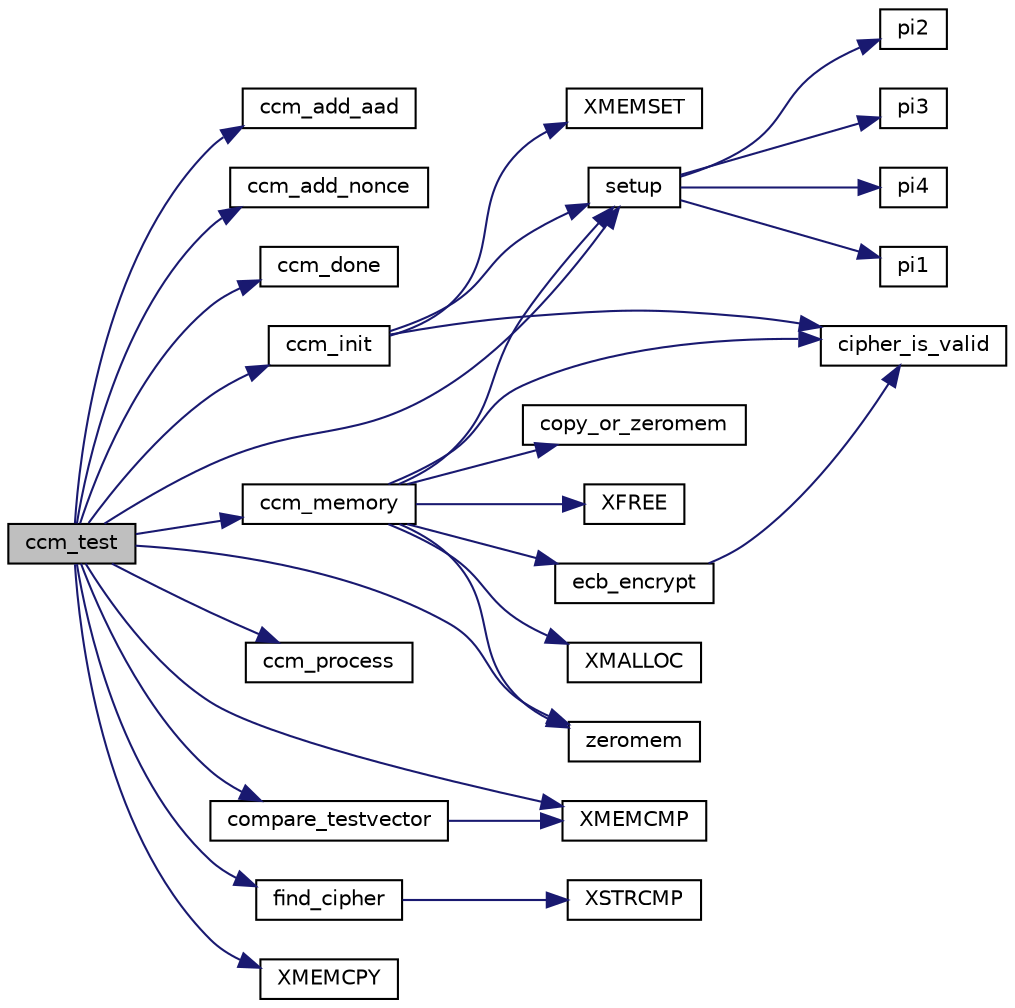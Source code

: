 digraph "ccm_test"
{
 // LATEX_PDF_SIZE
  edge [fontname="Helvetica",fontsize="10",labelfontname="Helvetica",labelfontsize="10"];
  node [fontname="Helvetica",fontsize="10",shape=record];
  rankdir="LR";
  Node0 [label="ccm_test",height=0.2,width=0.4,color="black", fillcolor="grey75", style="filled", fontcolor="black",tooltip=" "];
  Node0 -> Node1 [color="midnightblue",fontsize="10",style="solid",fontname="Helvetica"];
  Node1 [label="ccm_add_aad",height=0.2,width=0.4,color="black", fillcolor="white", style="filled",URL="$ccm__add__aad_8c.html#aab3b1397422d9da974a6276a0ae9e09f",tooltip="Add AAD to the CCM state."];
  Node0 -> Node2 [color="midnightblue",fontsize="10",style="solid",fontname="Helvetica"];
  Node2 [label="ccm_add_nonce",height=0.2,width=0.4,color="black", fillcolor="white", style="filled",URL="$ccm__add__nonce_8c.html#abe9109373588f8e2fcd7cfb9111ee76b",tooltip="Add nonce data to the CCM state."];
  Node0 -> Node3 [color="midnightblue",fontsize="10",style="solid",fontname="Helvetica"];
  Node3 [label="ccm_done",height=0.2,width=0.4,color="black", fillcolor="white", style="filled",URL="$ccm__done_8c.html#a3c42ef38537c89debe10d69e0cfabed9",tooltip="Terminate a CCM stream."];
  Node0 -> Node4 [color="midnightblue",fontsize="10",style="solid",fontname="Helvetica"];
  Node4 [label="ccm_init",height=0.2,width=0.4,color="black", fillcolor="white", style="filled",URL="$ccm__init_8c.html#a23e25e4c7b06cafb883ffc6ea4217a31",tooltip="Initialize a CCM state."];
  Node4 -> Node5 [color="midnightblue",fontsize="10",style="solid",fontname="Helvetica"];
  Node5 [label="cipher_is_valid",height=0.2,width=0.4,color="black", fillcolor="white", style="filled",URL="$tomcrypt__cipher_8h.html#ac30eb68934c4ca07205344dc9d159221",tooltip=" "];
  Node4 -> Node6 [color="midnightblue",fontsize="10",style="solid",fontname="Helvetica"];
  Node6 [label="setup",height=0.2,width=0.4,color="black", fillcolor="white", style="filled",URL="$multi2_8c.html#ad0625943f7d847668b869ed827c51d47",tooltip=" "];
  Node6 -> Node7 [color="midnightblue",fontsize="10",style="solid",fontname="Helvetica"];
  Node7 [label="pi1",height=0.2,width=0.4,color="black", fillcolor="white", style="filled",URL="$multi2_8c.html#aa6e28a79517b509154714e51c2c1dc3b",tooltip=" "];
  Node6 -> Node8 [color="midnightblue",fontsize="10",style="solid",fontname="Helvetica"];
  Node8 [label="pi2",height=0.2,width=0.4,color="black", fillcolor="white", style="filled",URL="$multi2_8c.html#a37c4b6b09dd5493456b3c765914b1481",tooltip=" "];
  Node6 -> Node9 [color="midnightblue",fontsize="10",style="solid",fontname="Helvetica"];
  Node9 [label="pi3",height=0.2,width=0.4,color="black", fillcolor="white", style="filled",URL="$multi2_8c.html#a3e3c386a25d0f6950651f1fa5277c147",tooltip=" "];
  Node6 -> Node10 [color="midnightblue",fontsize="10",style="solid",fontname="Helvetica"];
  Node10 [label="pi4",height=0.2,width=0.4,color="black", fillcolor="white", style="filled",URL="$multi2_8c.html#ad94b543f7f2133e851ecb20bd9324e12",tooltip=" "];
  Node4 -> Node11 [color="midnightblue",fontsize="10",style="solid",fontname="Helvetica"];
  Node11 [label="XMEMSET",height=0.2,width=0.4,color="black", fillcolor="white", style="filled",URL="$tomcrypt__cfg_8h.html#aa3c34a6f6c61de7da9258b5a30e32c2f",tooltip=" "];
  Node0 -> Node12 [color="midnightblue",fontsize="10",style="solid",fontname="Helvetica"];
  Node12 [label="ccm_memory",height=0.2,width=0.4,color="black", fillcolor="white", style="filled",URL="$ccm__memory_8c.html#acdd7923e6aee8984662ed5000dc2d7fe",tooltip="CCM encrypt/decrypt and produce an authentication tag."];
  Node12 -> Node5 [color="midnightblue",fontsize="10",style="solid",fontname="Helvetica"];
  Node12 -> Node13 [color="midnightblue",fontsize="10",style="solid",fontname="Helvetica"];
  Node13 [label="copy_or_zeromem",height=0.2,width=0.4,color="black", fillcolor="white", style="filled",URL="$tomcrypt__private_8h.html#a669fada75ab21a80b652dfbc2b54e346",tooltip="Either copy or zero a block of memory in constant time."];
  Node12 -> Node14 [color="midnightblue",fontsize="10",style="solid",fontname="Helvetica"];
  Node14 [label="ecb_encrypt",height=0.2,width=0.4,color="black", fillcolor="white", style="filled",URL="$ecb__encrypt_8c.html#affdcc93fca272998e2545fcabac4e7f0",tooltip="ECB encrypt."];
  Node14 -> Node5 [color="midnightblue",fontsize="10",style="solid",fontname="Helvetica"];
  Node12 -> Node6 [color="midnightblue",fontsize="10",style="solid",fontname="Helvetica"];
  Node12 -> Node15 [color="midnightblue",fontsize="10",style="solid",fontname="Helvetica"];
  Node15 [label="XFREE",height=0.2,width=0.4,color="black", fillcolor="white", style="filled",URL="$tomcrypt__cfg_8h.html#a260d66fc0690e0502cf3bfe7b5244b75",tooltip=" "];
  Node12 -> Node16 [color="midnightblue",fontsize="10",style="solid",fontname="Helvetica"];
  Node16 [label="XMALLOC",height=0.2,width=0.4,color="black", fillcolor="white", style="filled",URL="$tomcrypt__cfg_8h.html#af363355f38fbaacdefacf270436ae1c9",tooltip=" "];
  Node12 -> Node17 [color="midnightblue",fontsize="10",style="solid",fontname="Helvetica"];
  Node17 [label="zeromem",height=0.2,width=0.4,color="black", fillcolor="white", style="filled",URL="$tomcrypt__misc_8h.html#a63b6e188713790263bfd3612fe8b398f",tooltip="Zero a block of memory."];
  Node0 -> Node18 [color="midnightblue",fontsize="10",style="solid",fontname="Helvetica"];
  Node18 [label="ccm_process",height=0.2,width=0.4,color="black", fillcolor="white", style="filled",URL="$ccm__process_8c.html#a8948039b55b2461f243d97fa28bb0614",tooltip="Process plaintext/ciphertext through CCM."];
  Node0 -> Node19 [color="midnightblue",fontsize="10",style="solid",fontname="Helvetica"];
  Node19 [label="compare_testvector",height=0.2,width=0.4,color="black", fillcolor="white", style="filled",URL="$tomcrypt__misc_8h.html#a7764a7f27897c6182335752df00b5f8e",tooltip="Compare two test-vectors."];
  Node19 -> Node20 [color="midnightblue",fontsize="10",style="solid",fontname="Helvetica"];
  Node20 [label="XMEMCMP",height=0.2,width=0.4,color="black", fillcolor="white", style="filled",URL="$tomcrypt__cfg_8h.html#a372b974ec0ac07abcd55297554fe540f",tooltip=" "];
  Node0 -> Node21 [color="midnightblue",fontsize="10",style="solid",fontname="Helvetica"];
  Node21 [label="find_cipher",height=0.2,width=0.4,color="black", fillcolor="white", style="filled",URL="$tomcrypt__cipher_8h.html#af5c3882342fd65a17239cd04bfdf44e2",tooltip="Find a registered cipher by name."];
  Node21 -> Node22 [color="midnightblue",fontsize="10",style="solid",fontname="Helvetica"];
  Node22 [label="XSTRCMP",height=0.2,width=0.4,color="black", fillcolor="white", style="filled",URL="$tomcrypt__cfg_8h.html#a5d6e3d69e1d3f54de008b963bba3c6b3",tooltip=" "];
  Node0 -> Node6 [color="midnightblue",fontsize="10",style="solid",fontname="Helvetica"];
  Node0 -> Node20 [color="midnightblue",fontsize="10",style="solid",fontname="Helvetica"];
  Node0 -> Node23 [color="midnightblue",fontsize="10",style="solid",fontname="Helvetica"];
  Node23 [label="XMEMCPY",height=0.2,width=0.4,color="black", fillcolor="white", style="filled",URL="$tomcrypt__cfg_8h.html#a7691dd48d60d5fc6daf2fa7ec4c55e12",tooltip=" "];
  Node0 -> Node17 [color="midnightblue",fontsize="10",style="solid",fontname="Helvetica"];
}

